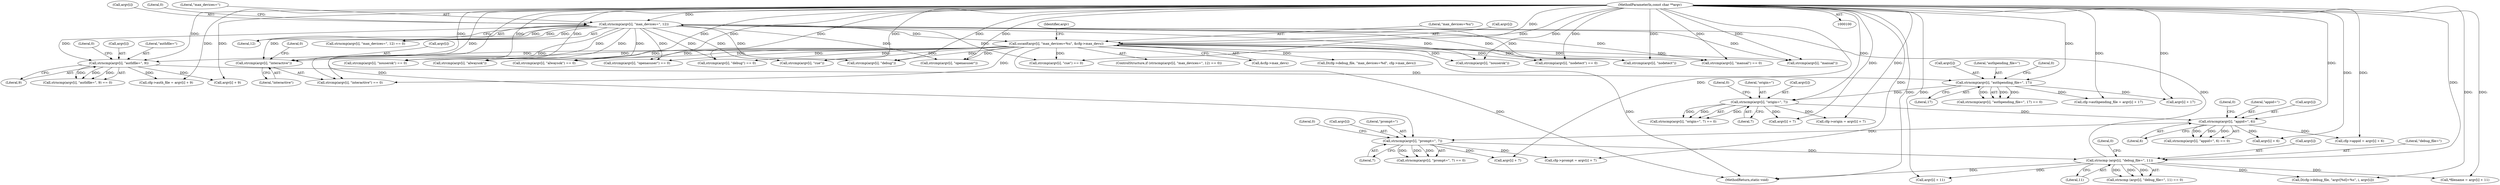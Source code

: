 digraph "0_pam-u2f_18b1914e32b74ff52000f10e97067e841e5fff62_0@API" {
"1000222" [label="(Call,strcmp(argv[i], \"interactive\"))"];
"1000103" [label="(MethodParameterIn,const char **argv)"];
"1000139" [label="(Call,strncmp(argv[i], \"max_devices=\", 12))"];
"1000351" [label="(Call,strncmp (argv[i], \"debug_file=\", 11))"];
"1000333" [label="(Call,strncmp(argv[i], \"prompt=\", 7))"];
"1000315" [label="(Call,strncmp(argv[i], \"appid=\", 6))"];
"1000297" [label="(Call,strncmp(argv[i], \"origin=\", 7))"];
"1000279" [label="(Call,strncmp(argv[i], \"authpending_file=\", 17))"];
"1000261" [label="(Call,strncmp(argv[i], \"authfile=\", 9))"];
"1000146" [label="(Call,sscanf(argv[i], \"max_devices=%u\", &cfg->max_devs))"];
"1000326" [label="(Call,argv[i] + 6)"];
"1000322" [label="(Call,cfg->appid = argv[i] + 6)"];
"1000151" [label="(Call,&cfg->max_devs)"];
"1000296" [label="(Call,strncmp(argv[i], \"origin=\", 7) == 0)"];
"1000226" [label="(Literal,\"interactive\")"];
"1000150" [label="(Literal,\"max_devices=%u\")"];
"1000143" [label="(Literal,\"max_devices=\")"];
"1000321" [label="(Literal,0)"];
"1000506" [label="(Call,D(cfg->debug_file, \"max_devices=%d\", cfg->max_devs))"];
"1000350" [label="(Call,strncmp (argv[i], \"debug_file=\", 11) == 0)"];
"1000222" [label="(Call,strcmp(argv[i], \"interactive\"))"];
"1000333" [label="(Call,strncmp(argv[i], \"prompt=\", 7))"];
"1000266" [label="(Literal,9)"];
"1000208" [label="(Call,strcmp(argv[i], \"alwaysok\") == 0)"];
"1000147" [label="(Call,argv[i])"];
"1000334" [label="(Call,argv[i])"];
"1000169" [label="(Call,strcmp(argv[i], \"debug\") == 0)"];
"1000360" [label="(Call,*filename = argv[i] + 11)"];
"1000298" [label="(Call,argv[i])"];
"1000303" [label="(Literal,0)"];
"1000362" [label="(Call,argv[i] + 11)"];
"1000159" [label="(Identifier,argv)"];
"1000315" [label="(Call,strncmp(argv[i], \"appid=\", 6))"];
"1000139" [label="(Call,strncmp(argv[i], \"max_devices=\", 12))"];
"1000235" [label="(Call,strcmp(argv[i], \"cue\"))"];
"1000183" [label="(Call,strcmp(argv[i], \"nouserok\"))"];
"1000247" [label="(Call,strcmp(argv[i], \"nodetect\") == 0)"];
"1000140" [label="(Call,argv[i])"];
"1000144" [label="(Literal,12)"];
"1000285" [label="(Literal,0)"];
"1000267" [label="(Literal,0)"];
"1000278" [label="(Call,strncmp(argv[i], \"authpending_file=\", 17) == 0)"];
"1000103" [label="(MethodParameterIn,const char **argv)"];
"1000248" [label="(Call,strcmp(argv[i], \"nodetect\"))"];
"1000497" [label="(Call,D(cfg->debug_file, \"argv[%d]=%s\", i, argv[i]))"];
"1000260" [label="(Call,strncmp(argv[i], \"authfile=\", 9) == 0)"];
"1000280" [label="(Call,argv[i])"];
"1000221" [label="(Call,strcmp(argv[i], \"interactive\") == 0)"];
"1000319" [label="(Literal,\"appid=\")"];
"1000352" [label="(Call,argv[i])"];
"1000308" [label="(Call,argv[i] + 7)"];
"1000340" [label="(Call,cfg->prompt = argv[i] + 7)"];
"1000355" [label="(Literal,\"debug_file=\")"];
"1000137" [label="(ControlStructure,if (strncmp(argv[i], \"max_devices=\", 12) == 0))"];
"1000284" [label="(Literal,17)"];
"1000156" [label="(Call,strcmp(argv[i], \"manual\") == 0)"];
"1000157" [label="(Call,strcmp(argv[i], \"manual\"))"];
"1000656" [label="(MethodReturn,static void)"];
"1000182" [label="(Call,strcmp(argv[i], \"nouserok\") == 0)"];
"1000223" [label="(Call,argv[i])"];
"1000209" [label="(Call,strcmp(argv[i], \"alwaysok\"))"];
"1000304" [label="(Call,cfg->origin = argv[i] + 7)"];
"1000344" [label="(Call,argv[i] + 7)"];
"1000302" [label="(Literal,7)"];
"1000262" [label="(Call,argv[i])"];
"1000195" [label="(Call,strcmp(argv[i], \"openasuser\") == 0)"];
"1000138" [label="(Call,strncmp(argv[i], \"max_devices=\", 12) == 0)"];
"1000337" [label="(Literal,\"prompt=\")"];
"1000145" [label="(Literal,0)"];
"1000339" [label="(Literal,0)"];
"1000272" [label="(Call,argv[i] + 9)"];
"1000297" [label="(Call,strncmp(argv[i], \"origin=\", 7))"];
"1000170" [label="(Call,strcmp(argv[i], \"debug\"))"];
"1000279" [label="(Call,strncmp(argv[i], \"authpending_file=\", 17))"];
"1000332" [label="(Call,strncmp(argv[i], \"prompt=\", 7) == 0)"];
"1000301" [label="(Literal,\"origin=\")"];
"1000265" [label="(Literal,\"authfile=\")"];
"1000357" [label="(Literal,0)"];
"1000196" [label="(Call,strcmp(argv[i], \"openasuser\"))"];
"1000234" [label="(Call,strcmp(argv[i], \"cue\") == 0)"];
"1000286" [label="(Call,cfg->authpending_file = argv[i] + 17)"];
"1000283" [label="(Literal,\"authpending_file=\")"];
"1000290" [label="(Call,argv[i] + 17)"];
"1000146" [label="(Call,sscanf(argv[i], \"max_devices=%u\", &cfg->max_devs))"];
"1000351" [label="(Call,strncmp (argv[i], \"debug_file=\", 11))"];
"1000338" [label="(Literal,7)"];
"1000268" [label="(Call,cfg->auth_file = argv[i] + 9)"];
"1000320" [label="(Literal,6)"];
"1000316" [label="(Call,argv[i])"];
"1000314" [label="(Call,strncmp(argv[i], \"appid=\", 6) == 0)"];
"1000356" [label="(Literal,11)"];
"1000227" [label="(Literal,0)"];
"1000261" [label="(Call,strncmp(argv[i], \"authfile=\", 9))"];
"1000222" -> "1000221"  [label="AST: "];
"1000222" -> "1000226"  [label="CFG: "];
"1000223" -> "1000222"  [label="AST: "];
"1000226" -> "1000222"  [label="AST: "];
"1000227" -> "1000222"  [label="CFG: "];
"1000103" -> "1000222"  [label="DDG: "];
"1000139" -> "1000222"  [label="DDG: "];
"1000146" -> "1000222"  [label="DDG: "];
"1000103" -> "1000100"  [label="AST: "];
"1000103" -> "1000656"  [label="DDG: "];
"1000103" -> "1000139"  [label="DDG: "];
"1000103" -> "1000146"  [label="DDG: "];
"1000103" -> "1000156"  [label="DDG: "];
"1000103" -> "1000157"  [label="DDG: "];
"1000103" -> "1000169"  [label="DDG: "];
"1000103" -> "1000170"  [label="DDG: "];
"1000103" -> "1000182"  [label="DDG: "];
"1000103" -> "1000183"  [label="DDG: "];
"1000103" -> "1000195"  [label="DDG: "];
"1000103" -> "1000196"  [label="DDG: "];
"1000103" -> "1000208"  [label="DDG: "];
"1000103" -> "1000209"  [label="DDG: "];
"1000103" -> "1000221"  [label="DDG: "];
"1000103" -> "1000234"  [label="DDG: "];
"1000103" -> "1000235"  [label="DDG: "];
"1000103" -> "1000247"  [label="DDG: "];
"1000103" -> "1000248"  [label="DDG: "];
"1000103" -> "1000261"  [label="DDG: "];
"1000103" -> "1000268"  [label="DDG: "];
"1000103" -> "1000272"  [label="DDG: "];
"1000103" -> "1000279"  [label="DDG: "];
"1000103" -> "1000286"  [label="DDG: "];
"1000103" -> "1000290"  [label="DDG: "];
"1000103" -> "1000297"  [label="DDG: "];
"1000103" -> "1000304"  [label="DDG: "];
"1000103" -> "1000308"  [label="DDG: "];
"1000103" -> "1000315"  [label="DDG: "];
"1000103" -> "1000322"  [label="DDG: "];
"1000103" -> "1000326"  [label="DDG: "];
"1000103" -> "1000333"  [label="DDG: "];
"1000103" -> "1000340"  [label="DDG: "];
"1000103" -> "1000344"  [label="DDG: "];
"1000103" -> "1000351"  [label="DDG: "];
"1000103" -> "1000360"  [label="DDG: "];
"1000103" -> "1000362"  [label="DDG: "];
"1000103" -> "1000497"  [label="DDG: "];
"1000139" -> "1000138"  [label="AST: "];
"1000139" -> "1000144"  [label="CFG: "];
"1000140" -> "1000139"  [label="AST: "];
"1000143" -> "1000139"  [label="AST: "];
"1000144" -> "1000139"  [label="AST: "];
"1000145" -> "1000139"  [label="CFG: "];
"1000139" -> "1000138"  [label="DDG: "];
"1000139" -> "1000138"  [label="DDG: "];
"1000139" -> "1000138"  [label="DDG: "];
"1000351" -> "1000139"  [label="DDG: "];
"1000139" -> "1000146"  [label="DDG: "];
"1000139" -> "1000156"  [label="DDG: "];
"1000139" -> "1000157"  [label="DDG: "];
"1000139" -> "1000169"  [label="DDG: "];
"1000139" -> "1000170"  [label="DDG: "];
"1000139" -> "1000182"  [label="DDG: "];
"1000139" -> "1000183"  [label="DDG: "];
"1000139" -> "1000195"  [label="DDG: "];
"1000139" -> "1000196"  [label="DDG: "];
"1000139" -> "1000208"  [label="DDG: "];
"1000139" -> "1000209"  [label="DDG: "];
"1000139" -> "1000221"  [label="DDG: "];
"1000139" -> "1000234"  [label="DDG: "];
"1000139" -> "1000235"  [label="DDG: "];
"1000139" -> "1000247"  [label="DDG: "];
"1000139" -> "1000248"  [label="DDG: "];
"1000139" -> "1000261"  [label="DDG: "];
"1000351" -> "1000350"  [label="AST: "];
"1000351" -> "1000356"  [label="CFG: "];
"1000352" -> "1000351"  [label="AST: "];
"1000355" -> "1000351"  [label="AST: "];
"1000356" -> "1000351"  [label="AST: "];
"1000357" -> "1000351"  [label="CFG: "];
"1000351" -> "1000656"  [label="DDG: "];
"1000351" -> "1000350"  [label="DDG: "];
"1000351" -> "1000350"  [label="DDG: "];
"1000351" -> "1000350"  [label="DDG: "];
"1000333" -> "1000351"  [label="DDG: "];
"1000351" -> "1000360"  [label="DDG: "];
"1000351" -> "1000362"  [label="DDG: "];
"1000351" -> "1000497"  [label="DDG: "];
"1000333" -> "1000332"  [label="AST: "];
"1000333" -> "1000338"  [label="CFG: "];
"1000334" -> "1000333"  [label="AST: "];
"1000337" -> "1000333"  [label="AST: "];
"1000338" -> "1000333"  [label="AST: "];
"1000339" -> "1000333"  [label="CFG: "];
"1000333" -> "1000332"  [label="DDG: "];
"1000333" -> "1000332"  [label="DDG: "];
"1000333" -> "1000332"  [label="DDG: "];
"1000315" -> "1000333"  [label="DDG: "];
"1000333" -> "1000340"  [label="DDG: "];
"1000333" -> "1000344"  [label="DDG: "];
"1000315" -> "1000314"  [label="AST: "];
"1000315" -> "1000320"  [label="CFG: "];
"1000316" -> "1000315"  [label="AST: "];
"1000319" -> "1000315"  [label="AST: "];
"1000320" -> "1000315"  [label="AST: "];
"1000321" -> "1000315"  [label="CFG: "];
"1000315" -> "1000314"  [label="DDG: "];
"1000315" -> "1000314"  [label="DDG: "];
"1000315" -> "1000314"  [label="DDG: "];
"1000297" -> "1000315"  [label="DDG: "];
"1000315" -> "1000322"  [label="DDG: "];
"1000315" -> "1000326"  [label="DDG: "];
"1000297" -> "1000296"  [label="AST: "];
"1000297" -> "1000302"  [label="CFG: "];
"1000298" -> "1000297"  [label="AST: "];
"1000301" -> "1000297"  [label="AST: "];
"1000302" -> "1000297"  [label="AST: "];
"1000303" -> "1000297"  [label="CFG: "];
"1000297" -> "1000296"  [label="DDG: "];
"1000297" -> "1000296"  [label="DDG: "];
"1000297" -> "1000296"  [label="DDG: "];
"1000279" -> "1000297"  [label="DDG: "];
"1000297" -> "1000304"  [label="DDG: "];
"1000297" -> "1000308"  [label="DDG: "];
"1000279" -> "1000278"  [label="AST: "];
"1000279" -> "1000284"  [label="CFG: "];
"1000280" -> "1000279"  [label="AST: "];
"1000283" -> "1000279"  [label="AST: "];
"1000284" -> "1000279"  [label="AST: "];
"1000285" -> "1000279"  [label="CFG: "];
"1000279" -> "1000278"  [label="DDG: "];
"1000279" -> "1000278"  [label="DDG: "];
"1000279" -> "1000278"  [label="DDG: "];
"1000261" -> "1000279"  [label="DDG: "];
"1000279" -> "1000286"  [label="DDG: "];
"1000279" -> "1000290"  [label="DDG: "];
"1000261" -> "1000260"  [label="AST: "];
"1000261" -> "1000266"  [label="CFG: "];
"1000262" -> "1000261"  [label="AST: "];
"1000265" -> "1000261"  [label="AST: "];
"1000266" -> "1000261"  [label="AST: "];
"1000267" -> "1000261"  [label="CFG: "];
"1000261" -> "1000260"  [label="DDG: "];
"1000261" -> "1000260"  [label="DDG: "];
"1000261" -> "1000260"  [label="DDG: "];
"1000146" -> "1000261"  [label="DDG: "];
"1000261" -> "1000268"  [label="DDG: "];
"1000261" -> "1000272"  [label="DDG: "];
"1000146" -> "1000137"  [label="AST: "];
"1000146" -> "1000151"  [label="CFG: "];
"1000147" -> "1000146"  [label="AST: "];
"1000150" -> "1000146"  [label="AST: "];
"1000151" -> "1000146"  [label="AST: "];
"1000159" -> "1000146"  [label="CFG: "];
"1000146" -> "1000656"  [label="DDG: "];
"1000146" -> "1000656"  [label="DDG: "];
"1000146" -> "1000156"  [label="DDG: "];
"1000146" -> "1000157"  [label="DDG: "];
"1000146" -> "1000169"  [label="DDG: "];
"1000146" -> "1000170"  [label="DDG: "];
"1000146" -> "1000182"  [label="DDG: "];
"1000146" -> "1000183"  [label="DDG: "];
"1000146" -> "1000195"  [label="DDG: "];
"1000146" -> "1000196"  [label="DDG: "];
"1000146" -> "1000208"  [label="DDG: "];
"1000146" -> "1000209"  [label="DDG: "];
"1000146" -> "1000221"  [label="DDG: "];
"1000146" -> "1000234"  [label="DDG: "];
"1000146" -> "1000235"  [label="DDG: "];
"1000146" -> "1000247"  [label="DDG: "];
"1000146" -> "1000248"  [label="DDG: "];
"1000146" -> "1000506"  [label="DDG: "];
}
